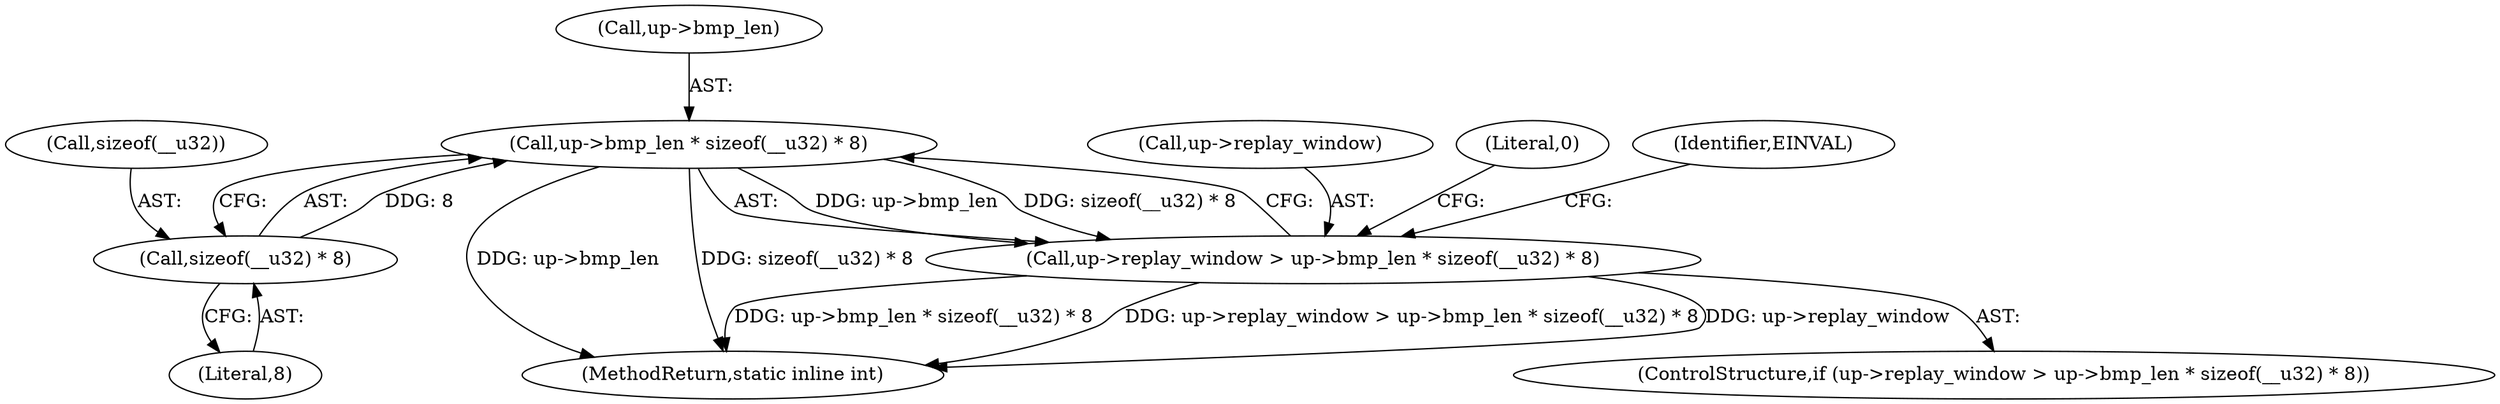 digraph "0_linux_677e806da4d916052585301785d847c3b3e6186a@API" {
"1000140" [label="(Call,up->bmp_len * sizeof(__u32) * 8)"];
"1000144" [label="(Call,sizeof(__u32) * 8)"];
"1000136" [label="(Call,up->replay_window > up->bmp_len * sizeof(__u32) * 8)"];
"1000145" [label="(Call,sizeof(__u32))"];
"1000137" [label="(Call,up->replay_window)"];
"1000140" [label="(Call,up->bmp_len * sizeof(__u32) * 8)"];
"1000153" [label="(MethodReturn,static inline int)"];
"1000135" [label="(ControlStructure,if (up->replay_window > up->bmp_len * sizeof(__u32) * 8))"];
"1000152" [label="(Literal,0)"];
"1000136" [label="(Call,up->replay_window > up->bmp_len * sizeof(__u32) * 8)"];
"1000147" [label="(Literal,8)"];
"1000141" [label="(Call,up->bmp_len)"];
"1000144" [label="(Call,sizeof(__u32) * 8)"];
"1000150" [label="(Identifier,EINVAL)"];
"1000140" -> "1000136"  [label="AST: "];
"1000140" -> "1000144"  [label="CFG: "];
"1000141" -> "1000140"  [label="AST: "];
"1000144" -> "1000140"  [label="AST: "];
"1000136" -> "1000140"  [label="CFG: "];
"1000140" -> "1000153"  [label="DDG: up->bmp_len"];
"1000140" -> "1000153"  [label="DDG: sizeof(__u32) * 8"];
"1000140" -> "1000136"  [label="DDG: up->bmp_len"];
"1000140" -> "1000136"  [label="DDG: sizeof(__u32) * 8"];
"1000144" -> "1000140"  [label="DDG: 8"];
"1000144" -> "1000147"  [label="CFG: "];
"1000145" -> "1000144"  [label="AST: "];
"1000147" -> "1000144"  [label="AST: "];
"1000136" -> "1000135"  [label="AST: "];
"1000137" -> "1000136"  [label="AST: "];
"1000150" -> "1000136"  [label="CFG: "];
"1000152" -> "1000136"  [label="CFG: "];
"1000136" -> "1000153"  [label="DDG: up->bmp_len * sizeof(__u32) * 8"];
"1000136" -> "1000153"  [label="DDG: up->replay_window > up->bmp_len * sizeof(__u32) * 8"];
"1000136" -> "1000153"  [label="DDG: up->replay_window"];
}
